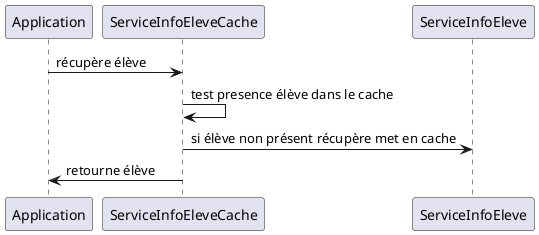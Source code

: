 @startuml
Application -> ServiceInfoEleveCache: récupère élève
ServiceInfoEleveCache -> ServiceInfoEleveCache: test presence élève dans le cache
ServiceInfoEleveCache -> ServiceInfoEleve: si élève non présent récupère met en cache
ServiceInfoEleveCache -> Application: retourne élève

@enduml